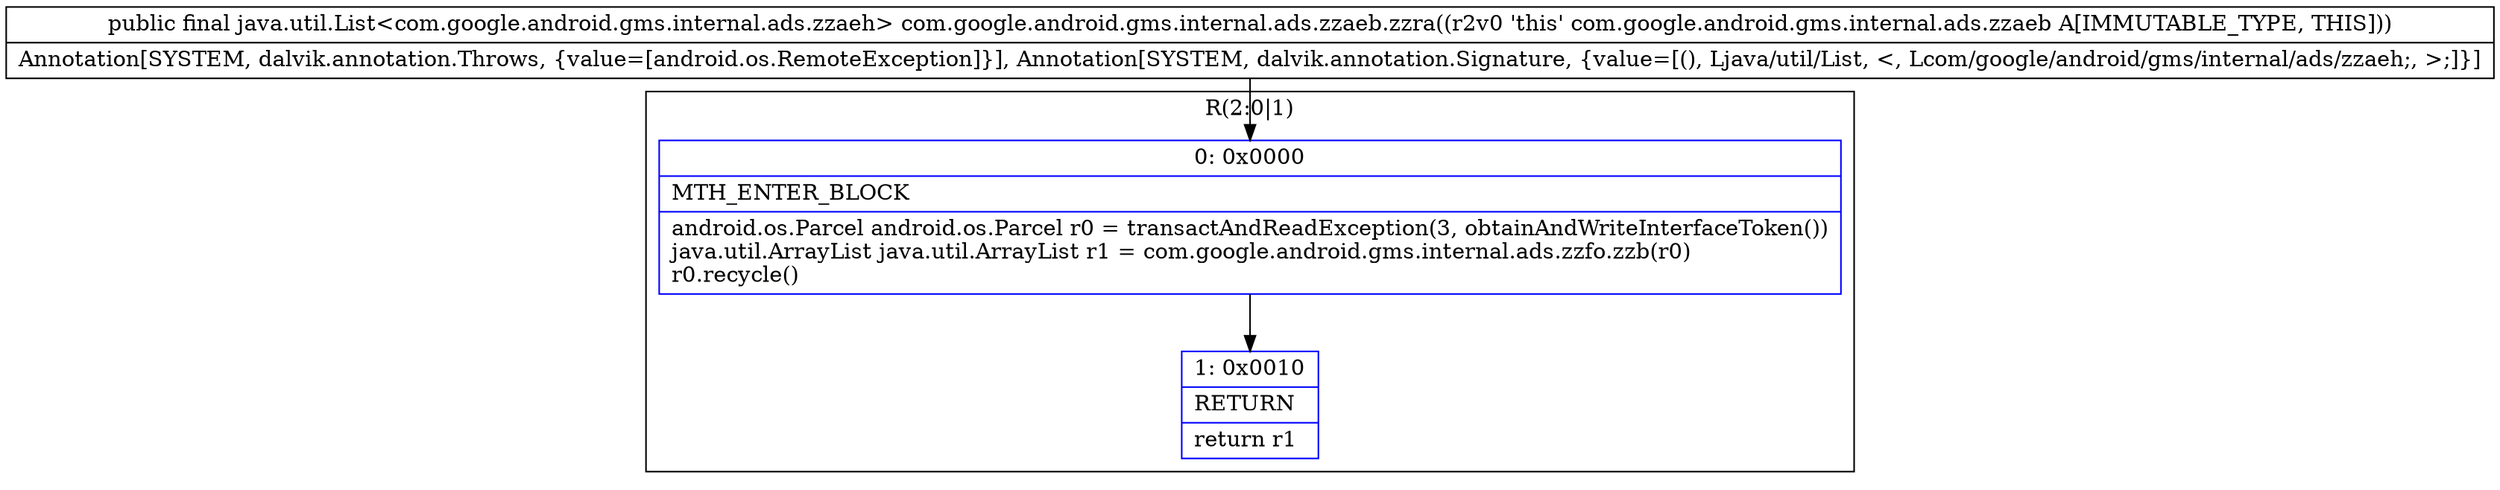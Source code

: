 digraph "CFG forcom.google.android.gms.internal.ads.zzaeb.zzra()Ljava\/util\/List;" {
subgraph cluster_Region_849881902 {
label = "R(2:0|1)";
node [shape=record,color=blue];
Node_0 [shape=record,label="{0\:\ 0x0000|MTH_ENTER_BLOCK\l|android.os.Parcel android.os.Parcel r0 = transactAndReadException(3, obtainAndWriteInterfaceToken())\ljava.util.ArrayList java.util.ArrayList r1 = com.google.android.gms.internal.ads.zzfo.zzb(r0)\lr0.recycle()\l}"];
Node_1 [shape=record,label="{1\:\ 0x0010|RETURN\l|return r1\l}"];
}
MethodNode[shape=record,label="{public final java.util.List\<com.google.android.gms.internal.ads.zzaeh\> com.google.android.gms.internal.ads.zzaeb.zzra((r2v0 'this' com.google.android.gms.internal.ads.zzaeb A[IMMUTABLE_TYPE, THIS]))  | Annotation[SYSTEM, dalvik.annotation.Throws, \{value=[android.os.RemoteException]\}], Annotation[SYSTEM, dalvik.annotation.Signature, \{value=[(), Ljava\/util\/List, \<, Lcom\/google\/android\/gms\/internal\/ads\/zzaeh;, \>;]\}]\l}"];
MethodNode -> Node_0;
Node_0 -> Node_1;
}

